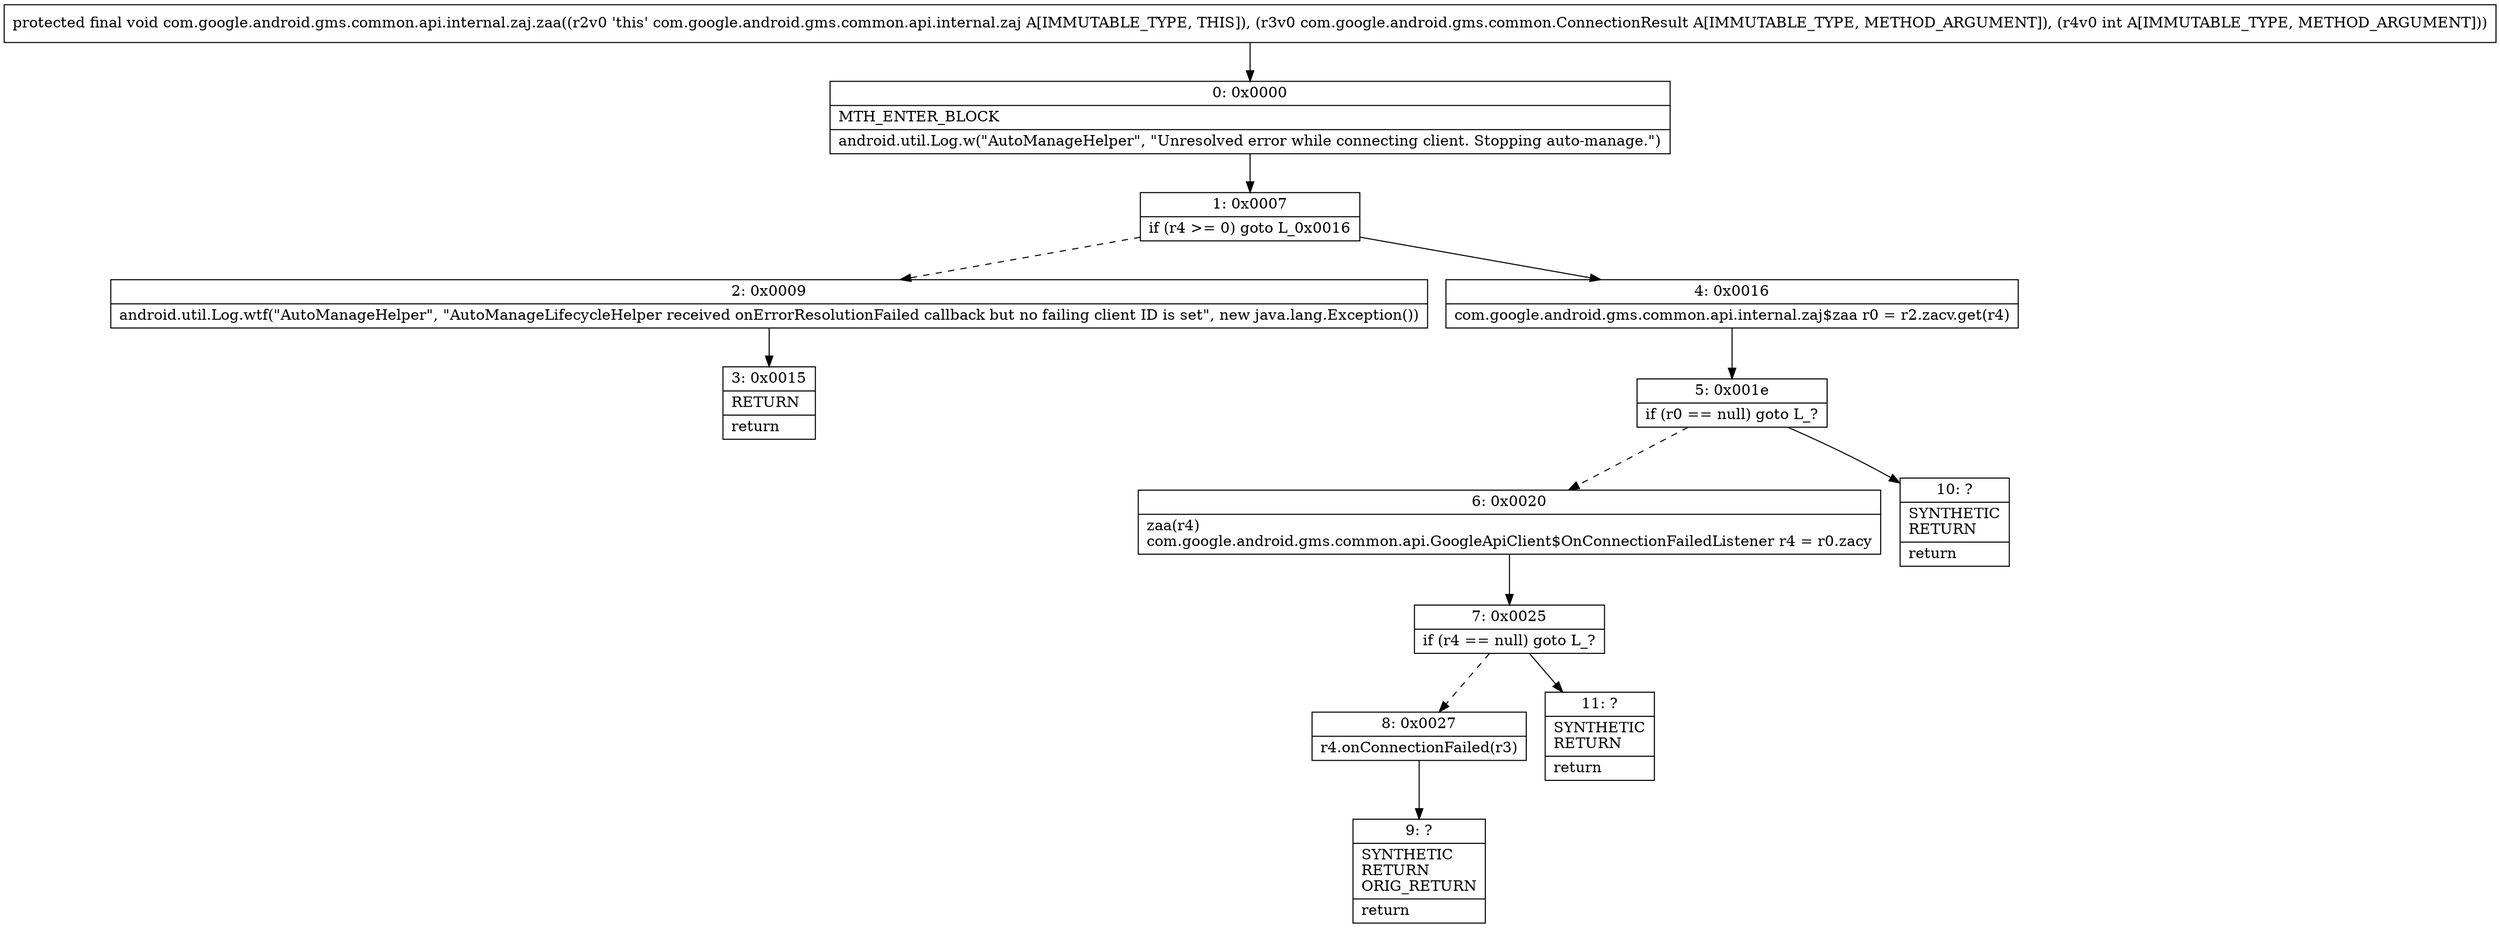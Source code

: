 digraph "CFG forcom.google.android.gms.common.api.internal.zaj.zaa(Lcom\/google\/android\/gms\/common\/ConnectionResult;I)V" {
Node_0 [shape=record,label="{0\:\ 0x0000|MTH_ENTER_BLOCK\l|android.util.Log.w(\"AutoManageHelper\", \"Unresolved error while connecting client. Stopping auto\-manage.\")\l}"];
Node_1 [shape=record,label="{1\:\ 0x0007|if (r4 \>= 0) goto L_0x0016\l}"];
Node_2 [shape=record,label="{2\:\ 0x0009|android.util.Log.wtf(\"AutoManageHelper\", \"AutoManageLifecycleHelper received onErrorResolutionFailed callback but no failing client ID is set\", new java.lang.Exception())\l}"];
Node_3 [shape=record,label="{3\:\ 0x0015|RETURN\l|return\l}"];
Node_4 [shape=record,label="{4\:\ 0x0016|com.google.android.gms.common.api.internal.zaj$zaa r0 = r2.zacv.get(r4)\l}"];
Node_5 [shape=record,label="{5\:\ 0x001e|if (r0 == null) goto L_?\l}"];
Node_6 [shape=record,label="{6\:\ 0x0020|zaa(r4)\lcom.google.android.gms.common.api.GoogleApiClient$OnConnectionFailedListener r4 = r0.zacy\l}"];
Node_7 [shape=record,label="{7\:\ 0x0025|if (r4 == null) goto L_?\l}"];
Node_8 [shape=record,label="{8\:\ 0x0027|r4.onConnectionFailed(r3)\l}"];
Node_9 [shape=record,label="{9\:\ ?|SYNTHETIC\lRETURN\lORIG_RETURN\l|return\l}"];
Node_10 [shape=record,label="{10\:\ ?|SYNTHETIC\lRETURN\l|return\l}"];
Node_11 [shape=record,label="{11\:\ ?|SYNTHETIC\lRETURN\l|return\l}"];
MethodNode[shape=record,label="{protected final void com.google.android.gms.common.api.internal.zaj.zaa((r2v0 'this' com.google.android.gms.common.api.internal.zaj A[IMMUTABLE_TYPE, THIS]), (r3v0 com.google.android.gms.common.ConnectionResult A[IMMUTABLE_TYPE, METHOD_ARGUMENT]), (r4v0 int A[IMMUTABLE_TYPE, METHOD_ARGUMENT])) }"];
MethodNode -> Node_0;
Node_0 -> Node_1;
Node_1 -> Node_2[style=dashed];
Node_1 -> Node_4;
Node_2 -> Node_3;
Node_4 -> Node_5;
Node_5 -> Node_6[style=dashed];
Node_5 -> Node_10;
Node_6 -> Node_7;
Node_7 -> Node_8[style=dashed];
Node_7 -> Node_11;
Node_8 -> Node_9;
}

